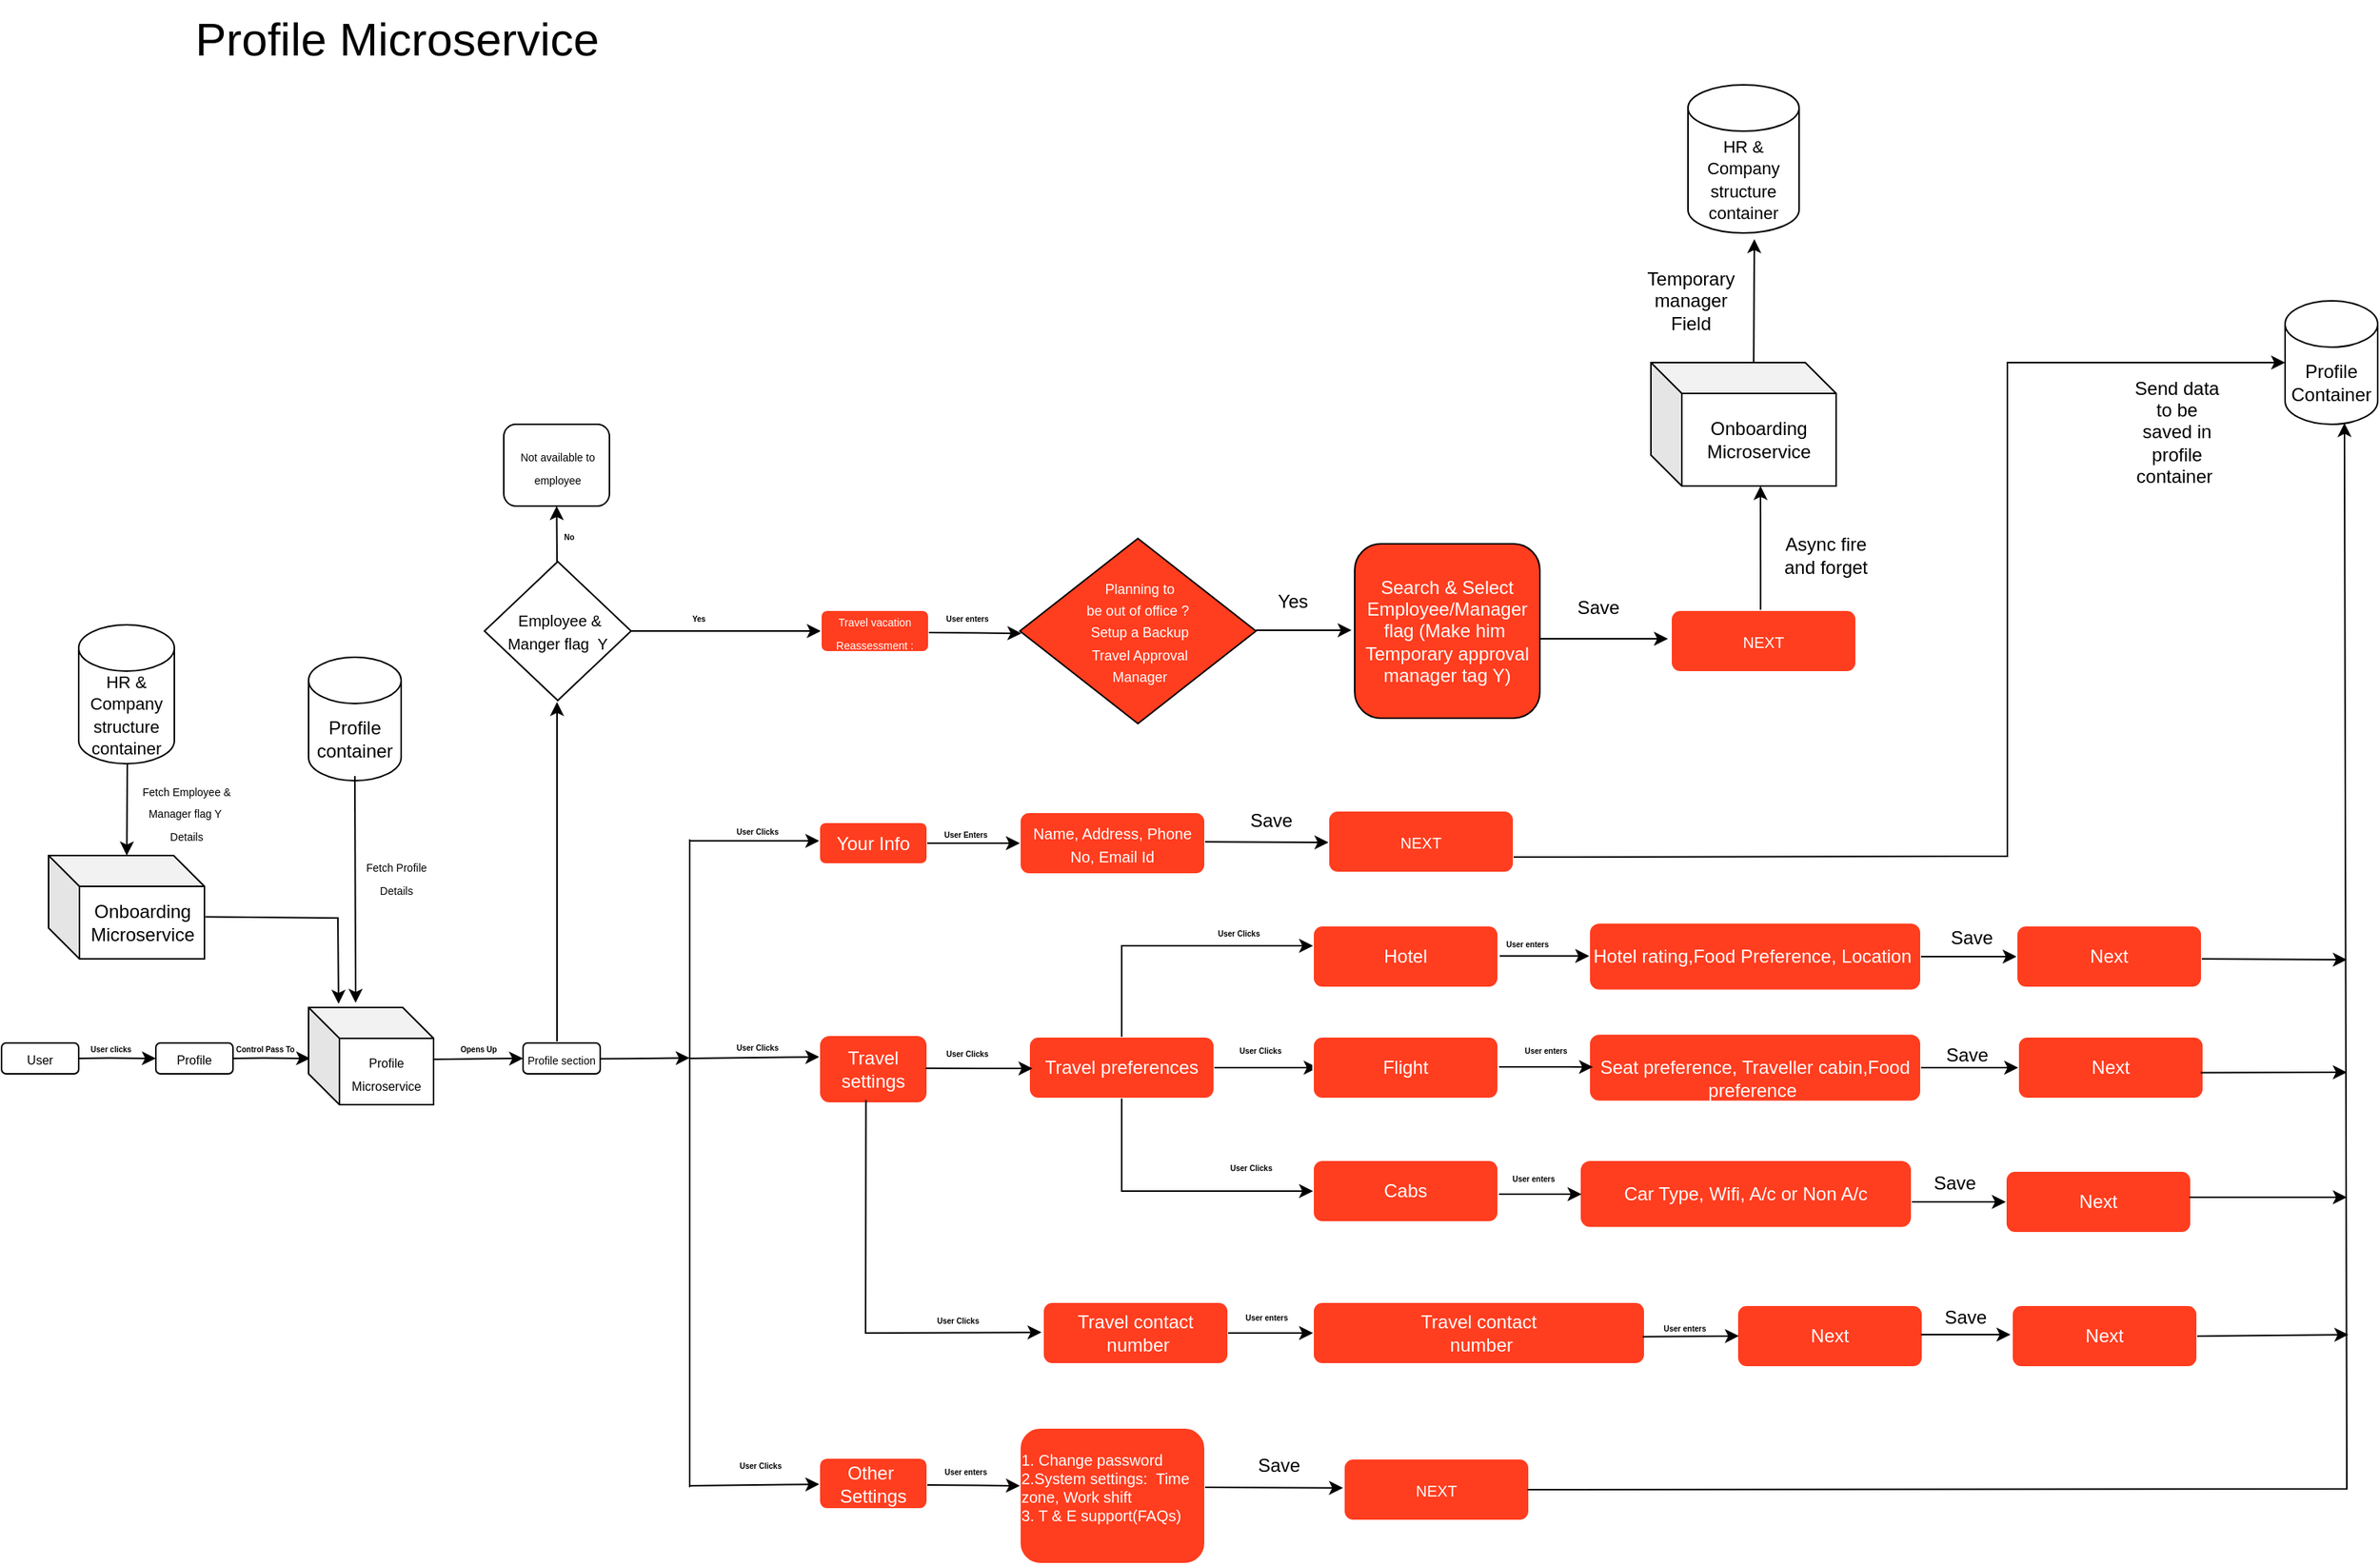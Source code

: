 <mxfile version="21.6.8" type="github">
  <diagram name="Profile Microservice" id="kIIdPjnJi_nFVVMe3VOr">
    <mxGraphModel dx="1908" dy="1276" grid="1" gridSize="10" guides="1" tooltips="1" connect="1" arrows="1" fold="1" page="1" pageScale="1" pageWidth="827" pageHeight="1169" math="0" shadow="0">
      <root>
        <mxCell id="0" />
        <mxCell id="1" parent="0" />
        <mxCell id="sCX7qENGcsBtxhSft7dQ-1" value="&lt;div style=&quot;&quot;&gt;&lt;span style=&quot;font-size: 8px; background-color: initial;&quot;&gt;User&lt;/span&gt;&lt;/div&gt;" style="rounded=1;whiteSpace=wrap;html=1;align=center;" parent="1" vertex="1">
          <mxGeometry x="20" y="721" width="50" height="20" as="geometry" />
        </mxCell>
        <mxCell id="sCX7qENGcsBtxhSft7dQ-2" value="" style="endArrow=classic;html=1;rounded=0;strokeWidth=1;" parent="1" edge="1">
          <mxGeometry width="50" height="50" relative="1" as="geometry">
            <mxPoint x="70" y="731" as="sourcePoint" />
            <mxPoint x="120" y="731" as="targetPoint" />
            <Array as="points">
              <mxPoint x="90" y="730.78" />
            </Array>
          </mxGeometry>
        </mxCell>
        <mxCell id="sCX7qENGcsBtxhSft7dQ-4" value="&lt;font style=&quot;font-size: 5px;&quot;&gt;&lt;b&gt;User clicks&lt;/b&gt;&lt;/font&gt;" style="text;html=1;strokeColor=none;fillColor=none;align=center;verticalAlign=middle;whiteSpace=wrap;rounded=0;" parent="1" vertex="1">
          <mxGeometry x="71" y="718" width="40" height="10" as="geometry" />
        </mxCell>
        <mxCell id="sCX7qENGcsBtxhSft7dQ-7" value="&lt;div style=&quot;&quot;&gt;&lt;span style=&quot;font-size: 8px;&quot;&gt;Profile&lt;/span&gt;&lt;/div&gt;" style="rounded=1;whiteSpace=wrap;html=1;align=center;" parent="1" vertex="1">
          <mxGeometry x="120" y="721" width="50" height="20" as="geometry" />
        </mxCell>
        <mxCell id="sCX7qENGcsBtxhSft7dQ-8" value="" style="endArrow=classic;html=1;rounded=0;strokeWidth=1;" parent="1" edge="1">
          <mxGeometry width="50" height="50" relative="1" as="geometry">
            <mxPoint x="170" y="731" as="sourcePoint" />
            <mxPoint x="220" y="731" as="targetPoint" />
            <Array as="points">
              <mxPoint x="190" y="730.78" />
            </Array>
          </mxGeometry>
        </mxCell>
        <mxCell id="sCX7qENGcsBtxhSft7dQ-9" value="&lt;span style=&quot;font-size: 5px;&quot;&gt;&lt;b&gt;Control Pass To&lt;/b&gt;&lt;/span&gt;" style="text;html=1;strokeColor=none;fillColor=none;align=center;verticalAlign=middle;whiteSpace=wrap;rounded=0;" parent="1" vertex="1">
          <mxGeometry x="171" y="718" width="40" height="10" as="geometry" />
        </mxCell>
        <mxCell id="sCX7qENGcsBtxhSft7dQ-11" value="&lt;font style=&quot;font-size: 8px;&quot;&gt;Profile Microservice&lt;/font&gt;" style="shape=cube;whiteSpace=wrap;html=1;boundedLbl=1;backgroundOutline=1;darkOpacity=0.05;darkOpacity2=0.1;" parent="1" vertex="1">
          <mxGeometry x="219" y="698" width="81" height="63" as="geometry" />
        </mxCell>
        <mxCell id="sCX7qENGcsBtxhSft7dQ-14" value="" style="endArrow=classic;html=1;rounded=0;strokeWidth=1;entryX=0;entryY=0.5;entryDx=0;entryDy=0;" parent="1" target="sCX7qENGcsBtxhSft7dQ-18" edge="1">
          <mxGeometry width="50" height="50" relative="1" as="geometry">
            <mxPoint x="300" y="731.57" as="sourcePoint" />
            <mxPoint x="330" y="732" as="targetPoint" />
            <Array as="points">
              <mxPoint x="320" y="731.35" />
            </Array>
          </mxGeometry>
        </mxCell>
        <mxCell id="sCX7qENGcsBtxhSft7dQ-15" value="" style="endArrow=none;html=1;rounded=0;" parent="1" edge="1">
          <mxGeometry width="50" height="50" relative="1" as="geometry">
            <mxPoint x="466" y="1009" as="sourcePoint" />
            <mxPoint x="466" y="589" as="targetPoint" />
          </mxGeometry>
        </mxCell>
        <mxCell id="sCX7qENGcsBtxhSft7dQ-18" value="&lt;div style=&quot;&quot;&gt;&lt;font style=&quot;font-size: 7px;&quot;&gt;Profile section&lt;/font&gt;&lt;/div&gt;" style="rounded=1;whiteSpace=wrap;html=1;align=center;" parent="1" vertex="1">
          <mxGeometry x="358" y="721" width="50" height="20" as="geometry" />
        </mxCell>
        <mxCell id="sCX7qENGcsBtxhSft7dQ-20" value="&lt;span style=&quot;font-size: 5px;&quot;&gt;&lt;b&gt;Opens Up&amp;nbsp;&lt;/b&gt;&lt;/span&gt;" style="text;html=1;strokeColor=none;fillColor=none;align=center;verticalAlign=middle;whiteSpace=wrap;rounded=0;" parent="1" vertex="1">
          <mxGeometry x="310" y="713" width="40" height="20" as="geometry" />
        </mxCell>
        <mxCell id="sCX7qENGcsBtxhSft7dQ-21" value="" style="endArrow=classic;html=1;rounded=0;strokeWidth=1;entryX=0;entryY=0.5;entryDx=0;entryDy=0;" parent="1" edge="1">
          <mxGeometry width="50" height="50" relative="1" as="geometry">
            <mxPoint x="408" y="731.29" as="sourcePoint" />
            <mxPoint x="466" y="730.72" as="targetPoint" />
            <Array as="points">
              <mxPoint x="428" y="731.07" />
            </Array>
          </mxGeometry>
        </mxCell>
        <mxCell id="sCX7qENGcsBtxhSft7dQ-24" value="" style="endArrow=classic;html=1;rounded=0;" parent="1" edge="1">
          <mxGeometry width="50" height="50" relative="1" as="geometry">
            <mxPoint x="466" y="590" as="sourcePoint" />
            <mxPoint x="550" y="590" as="targetPoint" />
          </mxGeometry>
        </mxCell>
        <mxCell id="sCX7qENGcsBtxhSft7dQ-25" value="" style="endArrow=classic;html=1;rounded=0;" parent="1" edge="1">
          <mxGeometry width="50" height="50" relative="1" as="geometry">
            <mxPoint x="466" y="731" as="sourcePoint" />
            <mxPoint x="550" y="730" as="targetPoint" />
          </mxGeometry>
        </mxCell>
        <mxCell id="sCX7qENGcsBtxhSft7dQ-29" value="&lt;div style=&quot;text-align: left; font-size: 10px;&quot;&gt;&lt;div style=&quot;border-color: var(--border-color);&quot;&gt;&lt;font color=&quot;#ffffff&quot;&gt;1. Change password&lt;/font&gt;&lt;/div&gt;&lt;font style=&quot;border-color: var(--border-color); text-align: center; font-size: 10px;&quot; color=&quot;#ffffff&quot;&gt;&lt;div style=&quot;border-color: var(--border-color); text-align: left;&quot;&gt;&lt;span style=&quot;border-color: var(--border-color); background-color: initial;&quot;&gt;2.System settings:&amp;nbsp; Time zone, Work shift&lt;/span&gt;&lt;/div&gt;&lt;div style=&quot;border-color: var(--border-color); text-align: left;&quot;&gt;&lt;span style=&quot;border-color: var(--border-color); background-color: initial;&quot;&gt;3. T &amp;amp; E support(FAQs)&lt;/span&gt;&lt;/div&gt;&lt;div style=&quot;border-color: var(--border-color); text-align: left;&quot;&gt;&lt;br&gt;&lt;/div&gt;&lt;/font&gt;&lt;/div&gt;" style="rounded=1;whiteSpace=wrap;html=1;fillColor=#FF3D1F;strokeColor=#FFFFFF;" parent="1" vertex="1">
          <mxGeometry x="680" y="970.5" width="120" height="88" as="geometry" />
        </mxCell>
        <mxCell id="sCX7qENGcsBtxhSft7dQ-30" value="&lt;font style=&quot;font-size: 10px;&quot; color=&quot;#ffffff&quot;&gt;Name, Address, Phone No, Email Id&lt;/font&gt;" style="rounded=1;whiteSpace=wrap;html=1;fillColor=#FF3D1F;strokeColor=#FFFFFF;" parent="1" vertex="1">
          <mxGeometry x="680" y="571.5" width="120" height="40" as="geometry" />
        </mxCell>
        <mxCell id="sCX7qENGcsBtxhSft7dQ-33" value="&lt;font color=&quot;#ffffff&quot;&gt;Your Info&lt;/font&gt;" style="rounded=1;whiteSpace=wrap;html=1;fillColor=#FF3D1F;strokeColor=#FFFFFF;" parent="1" vertex="1">
          <mxGeometry x="550" y="578" width="70" height="27" as="geometry" />
        </mxCell>
        <mxCell id="sCX7qENGcsBtxhSft7dQ-37" value="&lt;font color=&quot;#ffffff&quot;&gt;Travel settings&lt;/font&gt;" style="rounded=1;whiteSpace=wrap;html=1;fillColor=#FF3D1F;strokeColor=#FFFFFF;" parent="1" vertex="1">
          <mxGeometry x="550" y="716" width="70" height="44" as="geometry" />
        </mxCell>
        <mxCell id="sCX7qENGcsBtxhSft7dQ-38" value="&lt;font color=&quot;#ffffff&quot;&gt;Other&amp;nbsp; Settings&lt;/font&gt;" style="rounded=1;whiteSpace=wrap;html=1;fillColor=#FF3D1F;strokeColor=#FFFFFF;" parent="1" vertex="1">
          <mxGeometry x="550" y="990" width="70" height="33" as="geometry" />
        </mxCell>
        <mxCell id="sCX7qENGcsBtxhSft7dQ-42" value="&lt;font style=&quot;font-size: 10px;&quot;&gt;&amp;nbsp;Employee &amp;amp; Manger flag&amp;nbsp; Y&lt;/font&gt;" style="rhombus;whiteSpace=wrap;html=1;fillColor=#FFFFFF;" parent="1" vertex="1">
          <mxGeometry x="333" y="409" width="95" height="90" as="geometry" />
        </mxCell>
        <mxCell id="sCX7qENGcsBtxhSft7dQ-48" value="" style="endArrow=classic;html=1;rounded=0;entryX=0;entryY=0.5;entryDx=0;entryDy=0;" parent="1" target="sCX7qENGcsBtxhSft7dQ-50" edge="1">
          <mxGeometry width="50" height="50" relative="1" as="geometry">
            <mxPoint x="428" y="454" as="sourcePoint" />
            <mxPoint x="522" y="454" as="targetPoint" />
          </mxGeometry>
        </mxCell>
        <mxCell id="sCX7qENGcsBtxhSft7dQ-49" value="&lt;font color=&quot;#ffffff&quot; style=&quot;font-size: 9px;&quot;&gt;&amp;nbsp;Planning to&lt;br&gt;be out of office ?&lt;br&gt;&amp;nbsp;Setup a Backup&lt;br&gt;&amp;nbsp;Travel Approval&lt;br&gt;&amp;nbsp;Manager&lt;/font&gt;" style="rhombus;whiteSpace=wrap;html=1;fillColor=#FF3D1F;" parent="1" vertex="1">
          <mxGeometry x="680" y="394" width="153" height="120" as="geometry" />
        </mxCell>
        <mxCell id="sCX7qENGcsBtxhSft7dQ-50" value="&lt;blockquote style=&quot;margin: 0 0 0 40px; border: none; padding: 0px;&quot;&gt;&lt;/blockquote&gt;&lt;font color=&quot;#ffffff&quot; style=&quot;font-size: 7px; background-color: rgb(255, 61, 31);&quot;&gt;Travel vacation&lt;br&gt;Reassessment :&lt;/font&gt;" style="rounded=1;whiteSpace=wrap;html=1;fillColor=#FF3D1F;strokeColor=#FFFFFF;align=center;" parent="1" vertex="1">
          <mxGeometry x="551" y="440.5" width="70" height="27" as="geometry" />
        </mxCell>
        <mxCell id="sCX7qENGcsBtxhSft7dQ-53" value="&lt;font style=&quot;font-size: 5px;&quot;&gt;&lt;b&gt;No&lt;/b&gt;&lt;/font&gt;" style="text;html=1;strokeColor=none;fillColor=none;align=center;verticalAlign=middle;whiteSpace=wrap;rounded=0;" parent="1" vertex="1">
          <mxGeometry x="368" y="381" width="40" height="20" as="geometry" />
        </mxCell>
        <mxCell id="sCX7qENGcsBtxhSft7dQ-54" value="&lt;span style=&quot;font-size: 5px;&quot;&gt;&lt;b&gt;Yes&lt;/b&gt;&lt;/span&gt;" style="text;html=1;strokeColor=none;fillColor=none;align=center;verticalAlign=middle;whiteSpace=wrap;rounded=0;" parent="1" vertex="1">
          <mxGeometry x="452" y="434" width="40" height="20" as="geometry" />
        </mxCell>
        <mxCell id="sCX7qENGcsBtxhSft7dQ-57" value="&lt;div style=&quot;&quot;&gt;&lt;font style=&quot;font-size: 7px;&quot;&gt;Not available to employee&lt;/font&gt;&lt;/div&gt;" style="rounded=1;whiteSpace=wrap;html=1;align=center;" parent="1" vertex="1">
          <mxGeometry x="345.5" y="320" width="68.5" height="53" as="geometry" />
        </mxCell>
        <mxCell id="sCX7qENGcsBtxhSft7dQ-58" value="&lt;span style=&quot;font-size: 5px;&quot;&gt;&lt;b&gt;User Clicks&lt;/b&gt;&lt;/span&gt;" style="text;html=1;strokeColor=none;fillColor=none;align=center;verticalAlign=middle;whiteSpace=wrap;rounded=0;" parent="1" vertex="1">
          <mxGeometry x="490" y="712" width="40" height="20" as="geometry" />
        </mxCell>
        <mxCell id="sCX7qENGcsBtxhSft7dQ-59" value="&lt;span style=&quot;font-size: 5px;&quot;&gt;&lt;b&gt;User Clicks&lt;/b&gt;&lt;/span&gt;" style="text;html=1;strokeColor=none;fillColor=none;align=center;verticalAlign=middle;whiteSpace=wrap;rounded=0;" parent="1" vertex="1">
          <mxGeometry x="492" y="980" width="40" height="26" as="geometry" />
        </mxCell>
        <mxCell id="sCX7qENGcsBtxhSft7dQ-60" value="" style="endArrow=classic;html=1;rounded=0;entryX=0;entryY=0.5;entryDx=0;entryDy=0;" parent="1" target="sCX7qENGcsBtxhSft7dQ-30" edge="1">
          <mxGeometry width="50" height="50" relative="1" as="geometry">
            <mxPoint x="620" y="591.5" as="sourcePoint" />
            <mxPoint x="670" y="541.5" as="targetPoint" />
          </mxGeometry>
        </mxCell>
        <mxCell id="sCX7qENGcsBtxhSft7dQ-61" value="&lt;span style=&quot;font-size: 5px;&quot;&gt;&lt;b&gt;User Enters&lt;/b&gt;&lt;/span&gt;" style="text;html=1;strokeColor=none;fillColor=none;align=center;verticalAlign=middle;whiteSpace=wrap;rounded=0;" parent="1" vertex="1">
          <mxGeometry x="625" y="573.5" width="40" height="20" as="geometry" />
        </mxCell>
        <mxCell id="sCX7qENGcsBtxhSft7dQ-66" value="" style="endArrow=classic;html=1;rounded=0;entryX=0;entryY=0.5;entryDx=0;entryDy=0;" parent="1" edge="1">
          <mxGeometry width="50" height="50" relative="1" as="geometry">
            <mxPoint x="620" y="1007.5" as="sourcePoint" />
            <mxPoint x="680" y="1008" as="targetPoint" />
          </mxGeometry>
        </mxCell>
        <mxCell id="sCX7qENGcsBtxhSft7dQ-70" value="Profile container" style="shape=cylinder3;whiteSpace=wrap;html=1;boundedLbl=1;backgroundOutline=1;size=15;" parent="1" vertex="1">
          <mxGeometry x="219" y="471" width="60" height="80" as="geometry" />
        </mxCell>
        <mxCell id="sCX7qENGcsBtxhSft7dQ-71" value="" style="endArrow=classic;html=1;rounded=0;entryX=0;entryY=0;entryDx=30.5;entryDy=0;entryPerimeter=0;exitX=0.5;exitY=1;exitDx=0;exitDy=0;exitPerimeter=0;" parent="1" edge="1">
          <mxGeometry width="50" height="50" relative="1" as="geometry">
            <mxPoint x="249" y="548" as="sourcePoint" />
            <mxPoint x="249.5" y="695" as="targetPoint" />
          </mxGeometry>
        </mxCell>
        <mxCell id="sCX7qENGcsBtxhSft7dQ-72" value="&lt;font style=&quot;font-size: 7px;&quot;&gt;Fetch Profile Details&lt;/font&gt;" style="text;html=1;strokeColor=none;fillColor=none;align=center;verticalAlign=middle;whiteSpace=wrap;rounded=0;" parent="1" vertex="1">
          <mxGeometry x="246" y="599.5" width="60" height="27.5" as="geometry" />
        </mxCell>
        <mxCell id="sCX7qENGcsBtxhSft7dQ-78" value="&lt;font color=&quot;#ffffff&quot;&gt;Travel contact &lt;br&gt;&amp;nbsp;number&lt;/font&gt;" style="rounded=1;whiteSpace=wrap;html=1;fillColor=#FF3D1F;strokeColor=#FFFFFF;" parent="1" vertex="1">
          <mxGeometry x="695" y="889" width="120" height="40" as="geometry" />
        </mxCell>
        <mxCell id="sCX7qENGcsBtxhSft7dQ-85" value="&lt;span style=&quot;font-size: 5px;&quot;&gt;&lt;b&gt;User Clicks&lt;/b&gt;&lt;/span&gt;" style="text;html=1;strokeColor=none;fillColor=none;align=center;verticalAlign=middle;whiteSpace=wrap;rounded=0;" parent="1" vertex="1">
          <mxGeometry x="490" y="571.5" width="40" height="20" as="geometry" />
        </mxCell>
        <mxCell id="sCX7qENGcsBtxhSft7dQ-87" value="&lt;span style=&quot;font-size: 5px;&quot;&gt;&lt;b&gt;User Clicks&lt;/b&gt;&lt;/span&gt;" style="text;html=1;strokeColor=none;fillColor=none;align=center;verticalAlign=middle;whiteSpace=wrap;rounded=0;" parent="1" vertex="1">
          <mxGeometry x="620" y="889" width="40" height="20" as="geometry" />
        </mxCell>
        <mxCell id="sCX7qENGcsBtxhSft7dQ-90" value="&lt;span style=&quot;font-size: 5px;&quot;&gt;&lt;b&gt;User enters&lt;/b&gt;&lt;/span&gt;" style="text;html=1;strokeColor=none;fillColor=none;align=center;verticalAlign=middle;whiteSpace=wrap;rounded=0;" parent="1" vertex="1">
          <mxGeometry x="625" y="983.5" width="40" height="26" as="geometry" />
        </mxCell>
        <mxCell id="sCX7qENGcsBtxhSft7dQ-94" value="&lt;font color=&quot;#ffffff&quot;&gt;Travel contact &lt;br&gt;&amp;nbsp;number&lt;/font&gt;" style="rounded=1;whiteSpace=wrap;html=1;fillColor=#FF3D1F;strokeColor=#FFFFFF;" parent="1" vertex="1">
          <mxGeometry x="870" y="889" width="215" height="40" as="geometry" />
        </mxCell>
        <mxCell id="sCX7qENGcsBtxhSft7dQ-95" value="" style="endArrow=classic;html=1;rounded=0;entryX=-0.014;entryY=0.489;entryDx=0;entryDy=0;entryPerimeter=0;exitX=0.432;exitY=0.955;exitDx=0;exitDy=0;exitPerimeter=0;" parent="1" source="sCX7qENGcsBtxhSft7dQ-37" edge="1">
          <mxGeometry width="50" height="50" relative="1" as="geometry">
            <mxPoint x="603" y="908.56" as="sourcePoint" />
            <mxPoint x="694" y="908.56" as="targetPoint" />
            <Array as="points">
              <mxPoint x="580" y="909" />
            </Array>
          </mxGeometry>
        </mxCell>
        <mxCell id="sCX7qENGcsBtxhSft7dQ-97" value="" style="endArrow=classic;html=1;rounded=0;entryX=0;entryY=0.5;entryDx=0;entryDy=0;" parent="1" target="sCX7qENGcsBtxhSft7dQ-94" edge="1">
          <mxGeometry width="50" height="50" relative="1" as="geometry">
            <mxPoint x="815" y="909" as="sourcePoint" />
            <mxPoint x="865" y="859" as="targetPoint" />
          </mxGeometry>
        </mxCell>
        <mxCell id="sCX7qENGcsBtxhSft7dQ-100" value="&lt;span style=&quot;font-size: 5px;&quot;&gt;&lt;b&gt;User enters&lt;/b&gt;&lt;/span&gt;" style="text;html=1;strokeColor=none;fillColor=none;align=center;verticalAlign=middle;whiteSpace=wrap;rounded=0;" parent="1" vertex="1">
          <mxGeometry x="820" y="887" width="40" height="20" as="geometry" />
        </mxCell>
        <mxCell id="sCX7qENGcsBtxhSft7dQ-104" value="&lt;font color=&quot;#ffffff&quot;&gt;Next&lt;/font&gt;" style="rounded=1;whiteSpace=wrap;html=1;fillColor=#FF3D1F;strokeColor=#FFFFFF;" parent="1" vertex="1">
          <mxGeometry x="1145" y="891" width="120" height="40" as="geometry" />
        </mxCell>
        <mxCell id="sCX7qENGcsBtxhSft7dQ-105" value="&lt;font color=&quot;#ffffff&quot;&gt;&lt;span style=&quot;font-size: 10px;&quot;&gt;NEXT&lt;/span&gt;&lt;/font&gt;" style="rounded=1;whiteSpace=wrap;html=1;fillColor=#FF3D1F;strokeColor=#FFFFFF;" parent="1" vertex="1">
          <mxGeometry x="880" y="570.5" width="120" height="40" as="geometry" />
        </mxCell>
        <mxCell id="sCX7qENGcsBtxhSft7dQ-106" value="" style="endArrow=classic;html=1;rounded=0;exitX=1.013;exitY=0.516;exitDx=0;exitDy=0;exitPerimeter=0;" parent="1" edge="1">
          <mxGeometry width="50" height="50" relative="1" as="geometry">
            <mxPoint x="800" y="590.62" as="sourcePoint" />
            <mxPoint x="880" y="591" as="targetPoint" />
          </mxGeometry>
        </mxCell>
        <mxCell id="sCX7qENGcsBtxhSft7dQ-114" value="&lt;span style=&quot;font-size: 5px;&quot;&gt;&lt;b&gt;User enters&lt;/b&gt;&lt;/span&gt;" style="text;html=1;strokeColor=none;fillColor=none;align=center;verticalAlign=middle;whiteSpace=wrap;rounded=0;" parent="1" vertex="1">
          <mxGeometry x="1091" y="893.5" width="40" height="20" as="geometry" />
        </mxCell>
        <mxCell id="sCX7qENGcsBtxhSft7dQ-115" value="" style="endArrow=classic;html=1;rounded=0;entryX=0;entryY=0.5;entryDx=0;entryDy=0;exitX=0.994;exitY=0.558;exitDx=0;exitDy=0;exitPerimeter=0;" parent="1" source="sCX7qENGcsBtxhSft7dQ-94" edge="1">
          <mxGeometry width="50" height="50" relative="1" as="geometry">
            <mxPoint x="1091" y="910.92" as="sourcePoint" />
            <mxPoint x="1146" y="910.92" as="targetPoint" />
          </mxGeometry>
        </mxCell>
        <mxCell id="sCX7qENGcsBtxhSft7dQ-116" value="Profile Container" style="shape=cylinder3;whiteSpace=wrap;html=1;boundedLbl=1;backgroundOutline=1;size=15;" parent="1" vertex="1">
          <mxGeometry x="1500" y="240" width="60" height="80" as="geometry" />
        </mxCell>
        <mxCell id="sCX7qENGcsBtxhSft7dQ-118" value="&lt;font color=&quot;#ffffff&quot;&gt;&lt;span style=&quot;font-size: 10px;&quot;&gt;NEXT&lt;/span&gt;&lt;/font&gt;" style="rounded=1;whiteSpace=wrap;html=1;fillColor=#FF3D1F;strokeColor=#FFFFFF;" parent="1" vertex="1">
          <mxGeometry x="890" y="990.5" width="120" height="40" as="geometry" />
        </mxCell>
        <mxCell id="sCX7qENGcsBtxhSft7dQ-121" value="" style="endArrow=classic;html=1;rounded=0;entryX=-0.005;entryY=0.347;entryDx=0;entryDy=0;entryPerimeter=0;" parent="1" edge="1">
          <mxGeometry width="50" height="50" relative="1" as="geometry">
            <mxPoint x="800" y="1009" as="sourcePoint" />
            <mxPoint x="889.4" y="1009.38" as="targetPoint" />
          </mxGeometry>
        </mxCell>
        <mxCell id="sCX7qENGcsBtxhSft7dQ-125" value="" style="endArrow=classic;html=1;rounded=0;exitX=1;exitY=0.75;exitDx=0;exitDy=0;" parent="1" source="sCX7qENGcsBtxhSft7dQ-105" edge="1">
          <mxGeometry width="50" height="50" relative="1" as="geometry">
            <mxPoint x="1000" y="591.5" as="sourcePoint" />
            <mxPoint x="1500" y="280" as="targetPoint" />
            <Array as="points">
              <mxPoint x="1320" y="600" />
              <mxPoint x="1320" y="280" />
            </Array>
          </mxGeometry>
        </mxCell>
        <mxCell id="sCX7qENGcsBtxhSft7dQ-127" value="" style="endArrow=classic;html=1;rounded=0;" parent="1" edge="1">
          <mxGeometry width="50" height="50" relative="1" as="geometry">
            <mxPoint x="1264" y="910" as="sourcePoint" />
            <mxPoint x="1322" y="910" as="targetPoint" />
          </mxGeometry>
        </mxCell>
        <mxCell id="sCX7qENGcsBtxhSft7dQ-129" value="" style="endArrow=classic;html=1;rounded=0;entryX=0.641;entryY=0.99;entryDx=0;entryDy=0;entryPerimeter=0;" parent="1" target="sCX7qENGcsBtxhSft7dQ-116" edge="1">
          <mxGeometry width="50" height="50" relative="1" as="geometry">
            <mxPoint x="1009" y="1010.5" as="sourcePoint" />
            <mxPoint x="1400" y="1010" as="targetPoint" />
            <Array as="points">
              <mxPoint x="1540" y="1010" />
            </Array>
          </mxGeometry>
        </mxCell>
        <mxCell id="sCX7qENGcsBtxhSft7dQ-133" value="Send data to be saved in profile container&amp;nbsp;" style="text;html=1;strokeColor=none;fillColor=none;align=center;verticalAlign=middle;whiteSpace=wrap;rounded=0;" parent="1" vertex="1">
          <mxGeometry x="1400" y="310" width="60" height="30" as="geometry" />
        </mxCell>
        <mxCell id="sCX7qENGcsBtxhSft7dQ-136" value="" style="endArrow=classic;html=1;rounded=0;entryX=0;entryY=0.5;entryDx=0;entryDy=0;" parent="1" edge="1">
          <mxGeometry width="50" height="50" relative="1" as="geometry">
            <mxPoint x="621" y="455" as="sourcePoint" />
            <mxPoint x="681" y="455.5" as="targetPoint" />
          </mxGeometry>
        </mxCell>
        <mxCell id="sCX7qENGcsBtxhSft7dQ-137" value="&lt;span style=&quot;font-size: 5px;&quot;&gt;&lt;b&gt;User enters&lt;/b&gt;&lt;/span&gt;" style="text;html=1;strokeColor=none;fillColor=none;align=center;verticalAlign=middle;whiteSpace=wrap;rounded=0;" parent="1" vertex="1">
          <mxGeometry x="626" y="431" width="40" height="26" as="geometry" />
        </mxCell>
        <mxCell id="sCX7qENGcsBtxhSft7dQ-138" value="" style="endArrow=classic;html=1;rounded=0;entryX=0.5;entryY=1;entryDx=0;entryDy=0;" parent="1" target="sCX7qENGcsBtxhSft7dQ-57" edge="1">
          <mxGeometry width="50" height="50" relative="1" as="geometry">
            <mxPoint x="380" y="409" as="sourcePoint" />
            <mxPoint x="430" y="359" as="targetPoint" />
          </mxGeometry>
        </mxCell>
        <mxCell id="sCX7qENGcsBtxhSft7dQ-139" value="" style="endArrow=classic;html=1;rounded=0;" parent="1" edge="1">
          <mxGeometry width="50" height="50" relative="1" as="geometry">
            <mxPoint x="380" y="720" as="sourcePoint" />
            <mxPoint x="380" y="500" as="targetPoint" />
          </mxGeometry>
        </mxCell>
        <mxCell id="sCX7qENGcsBtxhSft7dQ-147" value="" style="endArrow=classic;html=1;rounded=0;" parent="1" edge="1">
          <mxGeometry width="50" height="50" relative="1" as="geometry">
            <mxPoint x="833" y="453.49" as="sourcePoint" />
            <mxPoint x="895" y="453.49" as="targetPoint" />
          </mxGeometry>
        </mxCell>
        <mxCell id="sCX7qENGcsBtxhSft7dQ-148" value="&lt;font color=&quot;#ffffff&quot;&gt;&lt;span style=&quot;font-size: 10px;&quot;&gt;NEXT&lt;/span&gt;&lt;/font&gt;" style="rounded=1;whiteSpace=wrap;html=1;fillColor=#FF3D1F;strokeColor=#FFFFFF;" parent="1" vertex="1">
          <mxGeometry x="1102" y="440.5" width="120" height="40" as="geometry" />
        </mxCell>
        <mxCell id="sCX7qENGcsBtxhSft7dQ-149" value="&lt;font color=&quot;#ffffff&quot; style=&quot;background-color: rgb(255, 61, 31);&quot;&gt;Search &amp;amp; Select Employee/Manager flag (Make him&amp;nbsp; Temporary approval manager tag Y)&lt;/font&gt;" style="rounded=1;whiteSpace=wrap;html=1;fillColor=#FF3D1F;" parent="1" vertex="1">
          <mxGeometry x="897" y="397.5" width="120" height="113" as="geometry" />
        </mxCell>
        <mxCell id="sCX7qENGcsBtxhSft7dQ-159" value="Yes" style="text;html=1;strokeColor=none;fillColor=none;align=center;verticalAlign=middle;whiteSpace=wrap;rounded=0;" parent="1" vertex="1">
          <mxGeometry x="827" y="420" width="60" height="30" as="geometry" />
        </mxCell>
        <mxCell id="sCX7qENGcsBtxhSft7dQ-165" value="" style="endArrow=classic;html=1;rounded=0;" parent="1" edge="1">
          <mxGeometry width="50" height="50" relative="1" as="geometry">
            <mxPoint x="1017" y="459" as="sourcePoint" />
            <mxPoint x="1100" y="459" as="targetPoint" />
          </mxGeometry>
        </mxCell>
        <mxCell id="sCX7qENGcsBtxhSft7dQ-167" value="Save" style="text;html=1;strokeColor=none;fillColor=none;align=center;verticalAlign=middle;whiteSpace=wrap;rounded=0;" parent="1" vertex="1">
          <mxGeometry x="1025" y="424" width="60" height="30" as="geometry" />
        </mxCell>
        <mxCell id="sCX7qENGcsBtxhSft7dQ-174" value="Temporary manager Field" style="text;html=1;strokeColor=none;fillColor=none;align=center;verticalAlign=middle;whiteSpace=wrap;rounded=0;" parent="1" vertex="1">
          <mxGeometry x="1085" y="225" width="60" height="30" as="geometry" />
        </mxCell>
        <mxCell id="sCX7qENGcsBtxhSft7dQ-175" value="Onboarding Microservice" style="shape=cube;whiteSpace=wrap;html=1;boundedLbl=1;backgroundOutline=1;darkOpacity=0.05;darkOpacity2=0.1;" parent="1" vertex="1">
          <mxGeometry x="1089" y="280" width="120" height="80" as="geometry" />
        </mxCell>
        <mxCell id="sCX7qENGcsBtxhSft7dQ-176" value="Async fire and forget" style="text;html=1;strokeColor=none;fillColor=none;align=center;verticalAlign=middle;whiteSpace=wrap;rounded=0;" parent="1" vertex="1">
          <mxGeometry x="1165" y="390" width="75" height="30" as="geometry" />
        </mxCell>
        <mxCell id="sCX7qENGcsBtxhSft7dQ-177" value="" style="endArrow=classic;html=1;rounded=0;exitX=0.555;exitY=-0.002;exitDx=0;exitDy=0;exitPerimeter=0;" parent="1" source="sCX7qENGcsBtxhSft7dQ-175" edge="1">
          <mxGeometry width="50" height="50" relative="1" as="geometry">
            <mxPoint x="1062" y="146" as="sourcePoint" />
            <mxPoint x="1156" y="200" as="targetPoint" />
          </mxGeometry>
        </mxCell>
        <mxCell id="sCX7qENGcsBtxhSft7dQ-179" value="" style="endArrow=classic;html=1;rounded=0;exitX=0.484;exitY=-0.007;exitDx=0;exitDy=0;exitPerimeter=0;" parent="1" source="sCX7qENGcsBtxhSft7dQ-148" edge="1">
          <mxGeometry width="50" height="50" relative="1" as="geometry">
            <mxPoint x="1162" y="440.5" as="sourcePoint" />
            <mxPoint x="1160" y="360" as="targetPoint" />
          </mxGeometry>
        </mxCell>
        <mxCell id="sCX7qENGcsBtxhSft7dQ-180" value="&lt;font style=&quot;font-size: 11px;&quot;&gt;HR &amp;amp; Company structure container&lt;/font&gt;" style="shape=cylinder3;whiteSpace=wrap;html=1;boundedLbl=1;backgroundOutline=1;size=15;" parent="1" vertex="1">
          <mxGeometry x="1113" y="100" width="72" height="96" as="geometry" />
        </mxCell>
        <mxCell id="P8ak96mhny76IhVilgOm-1" value="&lt;font style=&quot;font-size: 11px;&quot;&gt;HR &amp;amp; Company structure container&lt;/font&gt;" style="shape=cylinder3;whiteSpace=wrap;html=1;boundedLbl=1;backgroundOutline=1;size=15;" parent="1" vertex="1">
          <mxGeometry x="70" y="450" width="62" height="90" as="geometry" />
        </mxCell>
        <mxCell id="P8ak96mhny76IhVilgOm-2" value="Onboarding Microservice" style="shape=cube;whiteSpace=wrap;html=1;boundedLbl=1;backgroundOutline=1;darkOpacity=0.05;darkOpacity2=0.1;" parent="1" vertex="1">
          <mxGeometry x="50.5" y="599.5" width="101" height="67" as="geometry" />
        </mxCell>
        <mxCell id="P8ak96mhny76IhVilgOm-6" value="" style="endArrow=classic;html=1;rounded=0;exitX=1.006;exitY=0.593;exitDx=0;exitDy=0;exitPerimeter=0;entryX=0.24;entryY=-0.038;entryDx=0;entryDy=0;entryPerimeter=0;" parent="1" source="P8ak96mhny76IhVilgOm-2" target="sCX7qENGcsBtxhSft7dQ-11" edge="1">
          <mxGeometry width="50" height="50" relative="1" as="geometry">
            <mxPoint x="161" y="691.5" as="sourcePoint" />
            <mxPoint x="211" y="641.5" as="targetPoint" />
            <Array as="points">
              <mxPoint x="238" y="640" />
            </Array>
          </mxGeometry>
        </mxCell>
        <mxCell id="P8ak96mhny76IhVilgOm-7" value="" style="endArrow=classic;html=1;rounded=0;" parent="1" target="P8ak96mhny76IhVilgOm-2" edge="1">
          <mxGeometry width="50" height="50" relative="1" as="geometry">
            <mxPoint x="101.5" y="540" as="sourcePoint" />
            <mxPoint x="151.5" y="490" as="targetPoint" />
          </mxGeometry>
        </mxCell>
        <mxCell id="P8ak96mhny76IhVilgOm-8" value="&lt;font style=&quot;font-size: 7px;&quot;&gt;Fetch Employee &amp;amp; Manager flag Y&amp;nbsp; Details&lt;/font&gt;" style="text;html=1;strokeColor=none;fillColor=none;align=center;verticalAlign=middle;whiteSpace=wrap;rounded=0;" parent="1" vertex="1">
          <mxGeometry x="110" y="557" width="60" height="27.5" as="geometry" />
        </mxCell>
        <mxCell id="P8ak96mhny76IhVilgOm-10" value="" style="endArrow=classic;html=1;rounded=0;" parent="1" edge="1">
          <mxGeometry width="50" height="50" relative="1" as="geometry">
            <mxPoint x="466" y="1008" as="sourcePoint" />
            <mxPoint x="550" y="1007" as="targetPoint" />
          </mxGeometry>
        </mxCell>
        <mxCell id="P8ak96mhny76IhVilgOm-11" value="&lt;div style=&quot;&quot;&gt;&lt;font color=&quot;#ffffff&quot;&gt;&lt;span style=&quot;font-size: 12px;&quot;&gt;&lt;br&gt;&lt;/span&gt;&lt;/font&gt;&lt;/div&gt;&lt;font color=&quot;#ffffff&quot;&gt;&lt;div style=&quot;&quot;&gt;Seat preference, Traveller cabin,Food preference&amp;nbsp;&lt;/div&gt;&lt;/font&gt;" style="rounded=1;whiteSpace=wrap;html=1;fillColor=#FF3D1F;strokeColor=#FFFFFF;align=center;" parent="1" vertex="1">
          <mxGeometry x="1049" y="715.13" width="215" height="43.75" as="geometry" />
        </mxCell>
        <mxCell id="P8ak96mhny76IhVilgOm-12" value="&lt;font color=&quot;#ffffff&quot;&gt;Travel preferences&lt;/font&gt;" style="rounded=1;whiteSpace=wrap;html=1;fillColor=#FF3D1F;strokeColor=#FFFFFF;" parent="1" vertex="1">
          <mxGeometry x="686" y="717" width="120" height="40" as="geometry" />
        </mxCell>
        <mxCell id="P8ak96mhny76IhVilgOm-13" value="&lt;span style=&quot;font-size: 5px;&quot;&gt;&lt;b&gt;User enters&lt;/b&gt;&lt;/span&gt;" style="text;html=1;strokeColor=none;fillColor=none;align=center;verticalAlign=middle;whiteSpace=wrap;rounded=0;" parent="1" vertex="1">
          <mxGeometry x="1001" y="713.5" width="40" height="20" as="geometry" />
        </mxCell>
        <mxCell id="P8ak96mhny76IhVilgOm-14" value="" style="endArrow=classic;html=1;rounded=0;entryX=0;entryY=0.5;entryDx=0;entryDy=0;exitX=1;exitY=0.5;exitDx=0;exitDy=0;" parent="1" source="P8ak96mhny76IhVilgOm-12" edge="1">
          <mxGeometry width="50" height="50" relative="1" as="geometry">
            <mxPoint x="818" y="737" as="sourcePoint" />
            <mxPoint x="873" y="737" as="targetPoint" />
          </mxGeometry>
        </mxCell>
        <mxCell id="P8ak96mhny76IhVilgOm-15" value="&lt;font color=&quot;#ffffff&quot;&gt;Next&lt;/font&gt;" style="rounded=1;whiteSpace=wrap;html=1;fillColor=#FF3D1F;strokeColor=#FFFFFF;" parent="1" vertex="1">
          <mxGeometry x="1327" y="717" width="120" height="40" as="geometry" />
        </mxCell>
        <mxCell id="P8ak96mhny76IhVilgOm-17" value="" style="endArrow=classic;html=1;rounded=0;entryX=0;entryY=0.5;entryDx=0;entryDy=0;exitX=0.996;exitY=0.616;exitDx=0;exitDy=0;exitPerimeter=0;" parent="1" edge="1">
          <mxGeometry width="50" height="50" relative="1" as="geometry">
            <mxPoint x="990.57" y="736.52" as="sourcePoint" />
            <mxPoint x="1051.43" y="736.57" as="targetPoint" />
          </mxGeometry>
        </mxCell>
        <mxCell id="P8ak96mhny76IhVilgOm-18" value="" style="endArrow=classic;html=1;rounded=0;exitX=1;exitY=0.5;exitDx=0;exitDy=0;entryX=0;entryY=0.5;entryDx=0;entryDy=0;" parent="1" source="P8ak96mhny76IhVilgOm-11" target="P8ak96mhny76IhVilgOm-15" edge="1">
          <mxGeometry width="50" height="50" relative="1" as="geometry">
            <mxPoint x="1268" y="733.5" as="sourcePoint" />
            <mxPoint x="1326" y="733.5" as="targetPoint" />
          </mxGeometry>
        </mxCell>
        <mxCell id="P8ak96mhny76IhVilgOm-19" value="&lt;font color=&quot;#ffffff&quot;&gt;Car Type, Wifi, A/c or Non A/c&lt;/font&gt;" style="rounded=1;whiteSpace=wrap;html=1;fillColor=#FF3D1F;strokeColor=#FFFFFF;align=center;" parent="1" vertex="1">
          <mxGeometry x="1043" y="797" width="215" height="43.75" as="geometry" />
        </mxCell>
        <mxCell id="P8ak96mhny76IhVilgOm-21" value="&lt;span style=&quot;font-size: 5px;&quot;&gt;&lt;b&gt;User enters&lt;/b&gt;&lt;/span&gt;" style="text;html=1;strokeColor=none;fillColor=none;align=center;verticalAlign=middle;whiteSpace=wrap;rounded=0;" parent="1" vertex="1">
          <mxGeometry x="993" y="797" width="40" height="20" as="geometry" />
        </mxCell>
        <mxCell id="P8ak96mhny76IhVilgOm-22" value="" style="endArrow=classic;html=1;rounded=0;entryX=0;entryY=0.5;entryDx=0;entryDy=0;" parent="1" edge="1">
          <mxGeometry width="50" height="50" relative="1" as="geometry">
            <mxPoint x="989" y="819" as="sourcePoint" />
            <mxPoint x="1044" y="819" as="targetPoint" />
          </mxGeometry>
        </mxCell>
        <mxCell id="P8ak96mhny76IhVilgOm-23" value="&lt;font color=&quot;#ffffff&quot;&gt;Next&lt;/font&gt;" style="rounded=1;whiteSpace=wrap;html=1;fillColor=#FF3D1F;strokeColor=#FFFFFF;" parent="1" vertex="1">
          <mxGeometry x="1319" y="804" width="120" height="40" as="geometry" />
        </mxCell>
        <mxCell id="P8ak96mhny76IhVilgOm-25" value="" style="endArrow=classic;html=1;rounded=0;entryX=0;entryY=0.5;entryDx=0;entryDy=0;exitX=0.996;exitY=0.616;exitDx=0;exitDy=0;exitPerimeter=0;" parent="1" target="P8ak96mhny76IhVilgOm-23" edge="1">
          <mxGeometry width="50" height="50" relative="1" as="geometry">
            <mxPoint x="1258.14" y="823.95" as="sourcePoint" />
            <mxPoint x="1315" y="823.8" as="targetPoint" />
          </mxGeometry>
        </mxCell>
        <mxCell id="P8ak96mhny76IhVilgOm-26" value="" style="endArrow=classic;html=1;rounded=0;" parent="1" edge="1">
          <mxGeometry width="50" height="50" relative="1" as="geometry">
            <mxPoint x="1438" y="821" as="sourcePoint" />
            <mxPoint x="1540" y="821" as="targetPoint" />
          </mxGeometry>
        </mxCell>
        <mxCell id="P8ak96mhny76IhVilgOm-27" value="&lt;font color=&quot;#ffffff&quot;&gt;Flight&lt;/font&gt;" style="rounded=1;whiteSpace=wrap;html=1;fillColor=#FF3D1F;strokeColor=#FFFFFF;" parent="1" vertex="1">
          <mxGeometry x="870" y="717" width="120" height="40" as="geometry" />
        </mxCell>
        <mxCell id="P8ak96mhny76IhVilgOm-28" value="&lt;font color=&quot;#ffffff&quot;&gt;Cabs&lt;/font&gt;" style="rounded=1;whiteSpace=wrap;html=1;fillColor=#FF3D1F;strokeColor=#FFFFFF;" parent="1" vertex="1">
          <mxGeometry x="870" y="797" width="120" height="40" as="geometry" />
        </mxCell>
        <mxCell id="P8ak96mhny76IhVilgOm-29" value="&lt;font color=&quot;#ffffff&quot;&gt;Hotel&lt;/font&gt;" style="rounded=1;whiteSpace=wrap;html=1;fillColor=#FF3D1F;strokeColor=#FFFFFF;" parent="1" vertex="1">
          <mxGeometry x="870" y="645" width="120" height="40" as="geometry" />
        </mxCell>
        <mxCell id="P8ak96mhny76IhVilgOm-30" value="&lt;span style=&quot;font-size: 5px;&quot;&gt;&lt;b&gt;User Clicks&lt;/b&gt;&lt;/span&gt;" style="text;html=1;strokeColor=none;fillColor=none;align=center;verticalAlign=middle;whiteSpace=wrap;rounded=0;" parent="1" vertex="1">
          <mxGeometry x="816" y="713.5" width="40" height="20" as="geometry" />
        </mxCell>
        <mxCell id="P8ak96mhny76IhVilgOm-35" value="" style="endArrow=classic;html=1;rounded=0;exitX=0.5;exitY=0;exitDx=0;exitDy=0;" parent="1" source="P8ak96mhny76IhVilgOm-12" edge="1">
          <mxGeometry width="50" height="50" relative="1" as="geometry">
            <mxPoint x="776" y="658" as="sourcePoint" />
            <mxPoint x="870" y="658" as="targetPoint" />
            <Array as="points">
              <mxPoint x="746" y="658" />
            </Array>
          </mxGeometry>
        </mxCell>
        <mxCell id="P8ak96mhny76IhVilgOm-36" value="" style="endArrow=classic;html=1;rounded=0;exitX=0.5;exitY=1;exitDx=0;exitDy=0;" parent="1" source="P8ak96mhny76IhVilgOm-12" edge="1">
          <mxGeometry width="50" height="50" relative="1" as="geometry">
            <mxPoint x="820" y="867" as="sourcePoint" />
            <mxPoint x="870" y="817" as="targetPoint" />
            <Array as="points">
              <mxPoint x="746" y="817" />
            </Array>
          </mxGeometry>
        </mxCell>
        <mxCell id="P8ak96mhny76IhVilgOm-37" value="&lt;span style=&quot;font-size: 5px;&quot;&gt;&lt;b&gt;User Clicks&lt;/b&gt;&lt;/span&gt;" style="text;html=1;strokeColor=none;fillColor=none;align=center;verticalAlign=middle;whiteSpace=wrap;rounded=0;" parent="1" vertex="1">
          <mxGeometry x="802" y="638" width="40" height="20" as="geometry" />
        </mxCell>
        <mxCell id="P8ak96mhny76IhVilgOm-38" value="&lt;span style=&quot;font-size: 5px;&quot;&gt;&lt;b&gt;User Clicks&lt;/b&gt;&lt;/span&gt;" style="text;html=1;strokeColor=none;fillColor=none;align=center;verticalAlign=middle;whiteSpace=wrap;rounded=0;" parent="1" vertex="1">
          <mxGeometry x="810" y="790" width="40" height="20" as="geometry" />
        </mxCell>
        <mxCell id="P8ak96mhny76IhVilgOm-39" value="&lt;div style=&quot;&quot;&gt;&lt;font color=&quot;#ffffff&quot;&gt;Hotel rating,Food Preference, Location&amp;nbsp;&lt;/font&gt;&lt;/div&gt;" style="rounded=1;whiteSpace=wrap;html=1;fillColor=#FF3D1F;strokeColor=#FFFFFF;align=center;" parent="1" vertex="1">
          <mxGeometry x="1049" y="643.13" width="215" height="43.75" as="geometry" />
        </mxCell>
        <mxCell id="P8ak96mhny76IhVilgOm-40" value="" style="endArrow=classic;html=1;rounded=0;entryX=0;entryY=0.5;entryDx=0;entryDy=0;" parent="1" target="P8ak96mhny76IhVilgOm-43" edge="1">
          <mxGeometry width="50" height="50" relative="1" as="geometry">
            <mxPoint x="1264" y="665.01" as="sourcePoint" />
            <mxPoint x="1322" y="665.01" as="targetPoint" />
          </mxGeometry>
        </mxCell>
        <mxCell id="P8ak96mhny76IhVilgOm-43" value="&lt;font color=&quot;#ffffff&quot;&gt;Next&lt;/font&gt;" style="rounded=1;whiteSpace=wrap;html=1;fillColor=#FF3D1F;strokeColor=#FFFFFF;" parent="1" vertex="1">
          <mxGeometry x="1326" y="645" width="120" height="40" as="geometry" />
        </mxCell>
        <mxCell id="P8ak96mhny76IhVilgOm-44" value="" style="endArrow=classic;html=1;rounded=0;" parent="1" edge="1">
          <mxGeometry width="50" height="50" relative="1" as="geometry">
            <mxPoint x="991" y="664.63" as="sourcePoint" />
            <mxPoint x="1049" y="664.63" as="targetPoint" />
          </mxGeometry>
        </mxCell>
        <mxCell id="P8ak96mhny76IhVilgOm-45" value="&lt;span style=&quot;font-size: 5px;&quot;&gt;&lt;b&gt;User enters&lt;/b&gt;&lt;/span&gt;" style="text;html=1;strokeColor=none;fillColor=none;align=center;verticalAlign=middle;whiteSpace=wrap;rounded=0;" parent="1" vertex="1">
          <mxGeometry x="989" y="645.01" width="40" height="20" as="geometry" />
        </mxCell>
        <mxCell id="P8ak96mhny76IhVilgOm-46" value="Save" style="text;html=1;strokeColor=none;fillColor=none;align=center;verticalAlign=middle;whiteSpace=wrap;rounded=0;" parent="1" vertex="1">
          <mxGeometry x="813" y="561.5" width="60" height="30" as="geometry" />
        </mxCell>
        <mxCell id="P8ak96mhny76IhVilgOm-47" value="Save" style="text;html=1;strokeColor=none;fillColor=none;align=center;verticalAlign=middle;whiteSpace=wrap;rounded=0;" parent="1" vertex="1">
          <mxGeometry x="1267" y="638" width="60" height="30" as="geometry" />
        </mxCell>
        <mxCell id="P8ak96mhny76IhVilgOm-48" value="Save" style="text;html=1;strokeColor=none;fillColor=none;align=center;verticalAlign=middle;whiteSpace=wrap;rounded=0;" parent="1" vertex="1">
          <mxGeometry x="1264" y="713.5" width="60" height="30" as="geometry" />
        </mxCell>
        <mxCell id="P8ak96mhny76IhVilgOm-49" value="Save" style="text;html=1;strokeColor=none;fillColor=none;align=center;verticalAlign=middle;whiteSpace=wrap;rounded=0;" parent="1" vertex="1">
          <mxGeometry x="1256" y="797" width="60" height="30" as="geometry" />
        </mxCell>
        <mxCell id="P8ak96mhny76IhVilgOm-50" value="Save" style="text;html=1;strokeColor=none;fillColor=none;align=center;verticalAlign=middle;whiteSpace=wrap;rounded=0;" parent="1" vertex="1">
          <mxGeometry x="1263" y="884" width="60" height="30" as="geometry" />
        </mxCell>
        <mxCell id="P8ak96mhny76IhVilgOm-51" value="&lt;font color=&quot;#ffffff&quot;&gt;Next&lt;/font&gt;" style="rounded=1;whiteSpace=wrap;html=1;fillColor=#FF3D1F;strokeColor=#FFFFFF;" parent="1" vertex="1">
          <mxGeometry x="1323" y="891" width="120" height="40" as="geometry" />
        </mxCell>
        <mxCell id="P8ak96mhny76IhVilgOm-53" value="" style="endArrow=classic;html=1;rounded=0;entryX=0.018;entryY=0.513;entryDx=0;entryDy=0;entryPerimeter=0;" parent="1" target="P8ak96mhny76IhVilgOm-12" edge="1">
          <mxGeometry width="50" height="50" relative="1" as="geometry">
            <mxPoint x="619" y="737.37" as="sourcePoint" />
            <mxPoint x="690" y="737.74" as="targetPoint" />
          </mxGeometry>
        </mxCell>
        <mxCell id="P8ak96mhny76IhVilgOm-54" value="&lt;span style=&quot;font-size: 5px;&quot;&gt;&lt;b&gt;User Clicks&lt;/b&gt;&lt;/span&gt;" style="text;html=1;strokeColor=none;fillColor=none;align=center;verticalAlign=middle;whiteSpace=wrap;rounded=0;" parent="1" vertex="1">
          <mxGeometry x="626" y="716" width="40" height="20" as="geometry" />
        </mxCell>
        <mxCell id="P8ak96mhny76IhVilgOm-59" value="Save" style="text;html=1;strokeColor=none;fillColor=none;align=center;verticalAlign=middle;whiteSpace=wrap;rounded=0;" parent="1" vertex="1">
          <mxGeometry x="818" y="979.5" width="60" height="30" as="geometry" />
        </mxCell>
        <mxCell id="P8ak96mhny76IhVilgOm-60" value="" style="endArrow=classic;html=1;rounded=0;" parent="1" edge="1">
          <mxGeometry width="50" height="50" relative="1" as="geometry">
            <mxPoint x="1446" y="666.5" as="sourcePoint" />
            <mxPoint x="1540" y="667" as="targetPoint" />
          </mxGeometry>
        </mxCell>
        <mxCell id="P8ak96mhny76IhVilgOm-63" value="" style="endArrow=classic;html=1;rounded=0;exitX=0.986;exitY=0.58;exitDx=0;exitDy=0;exitPerimeter=0;" parent="1" source="P8ak96mhny76IhVilgOm-15" edge="1">
          <mxGeometry width="50" height="50" relative="1" as="geometry">
            <mxPoint x="1446" y="743.5" as="sourcePoint" />
            <mxPoint x="1540" y="740" as="targetPoint" />
          </mxGeometry>
        </mxCell>
        <mxCell id="P8ak96mhny76IhVilgOm-64" value="" style="endArrow=classic;html=1;rounded=0;exitX=1;exitY=0.5;exitDx=0;exitDy=0;" parent="1" source="P8ak96mhny76IhVilgOm-51" edge="1">
          <mxGeometry width="50" height="50" relative="1" as="geometry">
            <mxPoint x="1447" y="913.5" as="sourcePoint" />
            <mxPoint x="1541" y="910" as="targetPoint" />
          </mxGeometry>
        </mxCell>
        <mxCell id="8wwqLfJiLJ7VVBayofBk-1" value="&lt;font style=&quot;font-size: 30px;&quot;&gt;Profile Microservice&lt;/font&gt;" style="text;html=1;align=center;verticalAlign=middle;resizable=0;points=[];autosize=1;strokeColor=none;fillColor=none;" parent="1" vertex="1">
          <mxGeometry x="131" y="45" width="290" height="50" as="geometry" />
        </mxCell>
      </root>
    </mxGraphModel>
  </diagram>
</mxfile>

